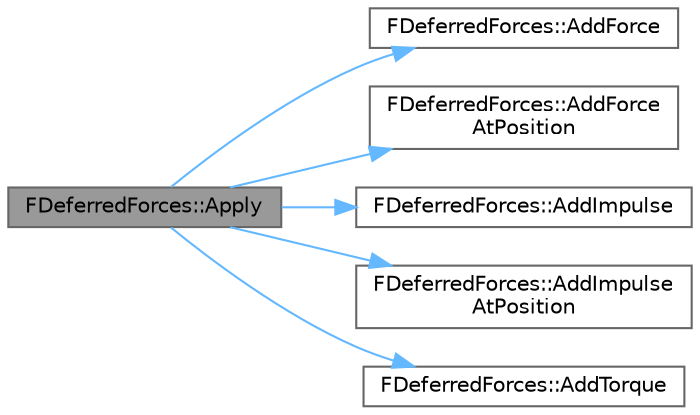 digraph "FDeferredForces::Apply"
{
 // INTERACTIVE_SVG=YES
 // LATEX_PDF_SIZE
  bgcolor="transparent";
  edge [fontname=Helvetica,fontsize=10,labelfontname=Helvetica,labelfontsize=10];
  node [fontname=Helvetica,fontsize=10,shape=box,height=0.2,width=0.4];
  rankdir="LR";
  Node1 [id="Node000001",label="FDeferredForces::Apply",height=0.2,width=0.4,color="gray40", fillcolor="grey60", style="filled", fontcolor="black",tooltip=" "];
  Node1 -> Node2 [id="edge1_Node000001_Node000002",color="steelblue1",style="solid",tooltip=" "];
  Node2 [id="Node000002",label="FDeferredForces::AddForce",height=0.2,width=0.4,color="grey40", fillcolor="white", style="filled",URL="$d4/d61/classFDeferredForces.html#ab6b96e0be97b5b5fa5ad349dce88d157",tooltip=" "];
  Node1 -> Node3 [id="edge2_Node000001_Node000003",color="steelblue1",style="solid",tooltip=" "];
  Node3 [id="Node000003",label="FDeferredForces::AddForce\lAtPosition",height=0.2,width=0.4,color="grey40", fillcolor="white", style="filled",URL="$d4/d61/classFDeferredForces.html#a217b31922d36ffc8c725a36dfb7e3289",tooltip=" "];
  Node1 -> Node4 [id="edge3_Node000001_Node000004",color="steelblue1",style="solid",tooltip=" "];
  Node4 [id="Node000004",label="FDeferredForces::AddImpulse",height=0.2,width=0.4,color="grey40", fillcolor="white", style="filled",URL="$d4/d61/classFDeferredForces.html#a0356b94b315bc3bc6dd6eb072900f586",tooltip=" "];
  Node1 -> Node5 [id="edge4_Node000001_Node000005",color="steelblue1",style="solid",tooltip=" "];
  Node5 [id="Node000005",label="FDeferredForces::AddImpulse\lAtPosition",height=0.2,width=0.4,color="grey40", fillcolor="white", style="filled",URL="$d4/d61/classFDeferredForces.html#a4060cad71413891724c47772270f6e78",tooltip=" "];
  Node1 -> Node6 [id="edge5_Node000001_Node000006",color="steelblue1",style="solid",tooltip=" "];
  Node6 [id="Node000006",label="FDeferredForces::AddTorque",height=0.2,width=0.4,color="grey40", fillcolor="white", style="filled",URL="$d4/d61/classFDeferredForces.html#a1aebbb2201e4ca917cedb84f01ac16d7",tooltip=" "];
}
